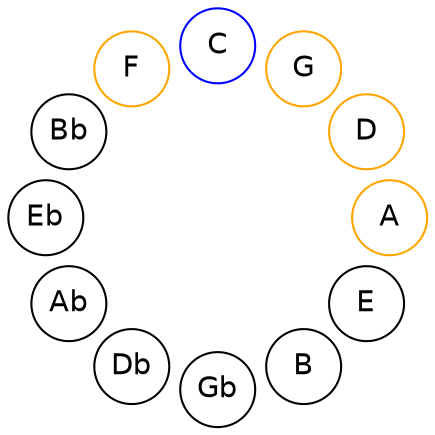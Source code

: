 
graph {

layout = circo;
mindist = .1

node [shape = circle, fontname = Helvetica, margin = 0]
edge [style=invis]

subgraph 1 {
	E -- B -- Gb -- Db -- Ab -- Eb -- Bb -- F -- C -- G -- D -- A -- E
}

F [color=orange];
C [color=blue];
G [color=orange];
D [color=orange];
A [color=orange];
}
